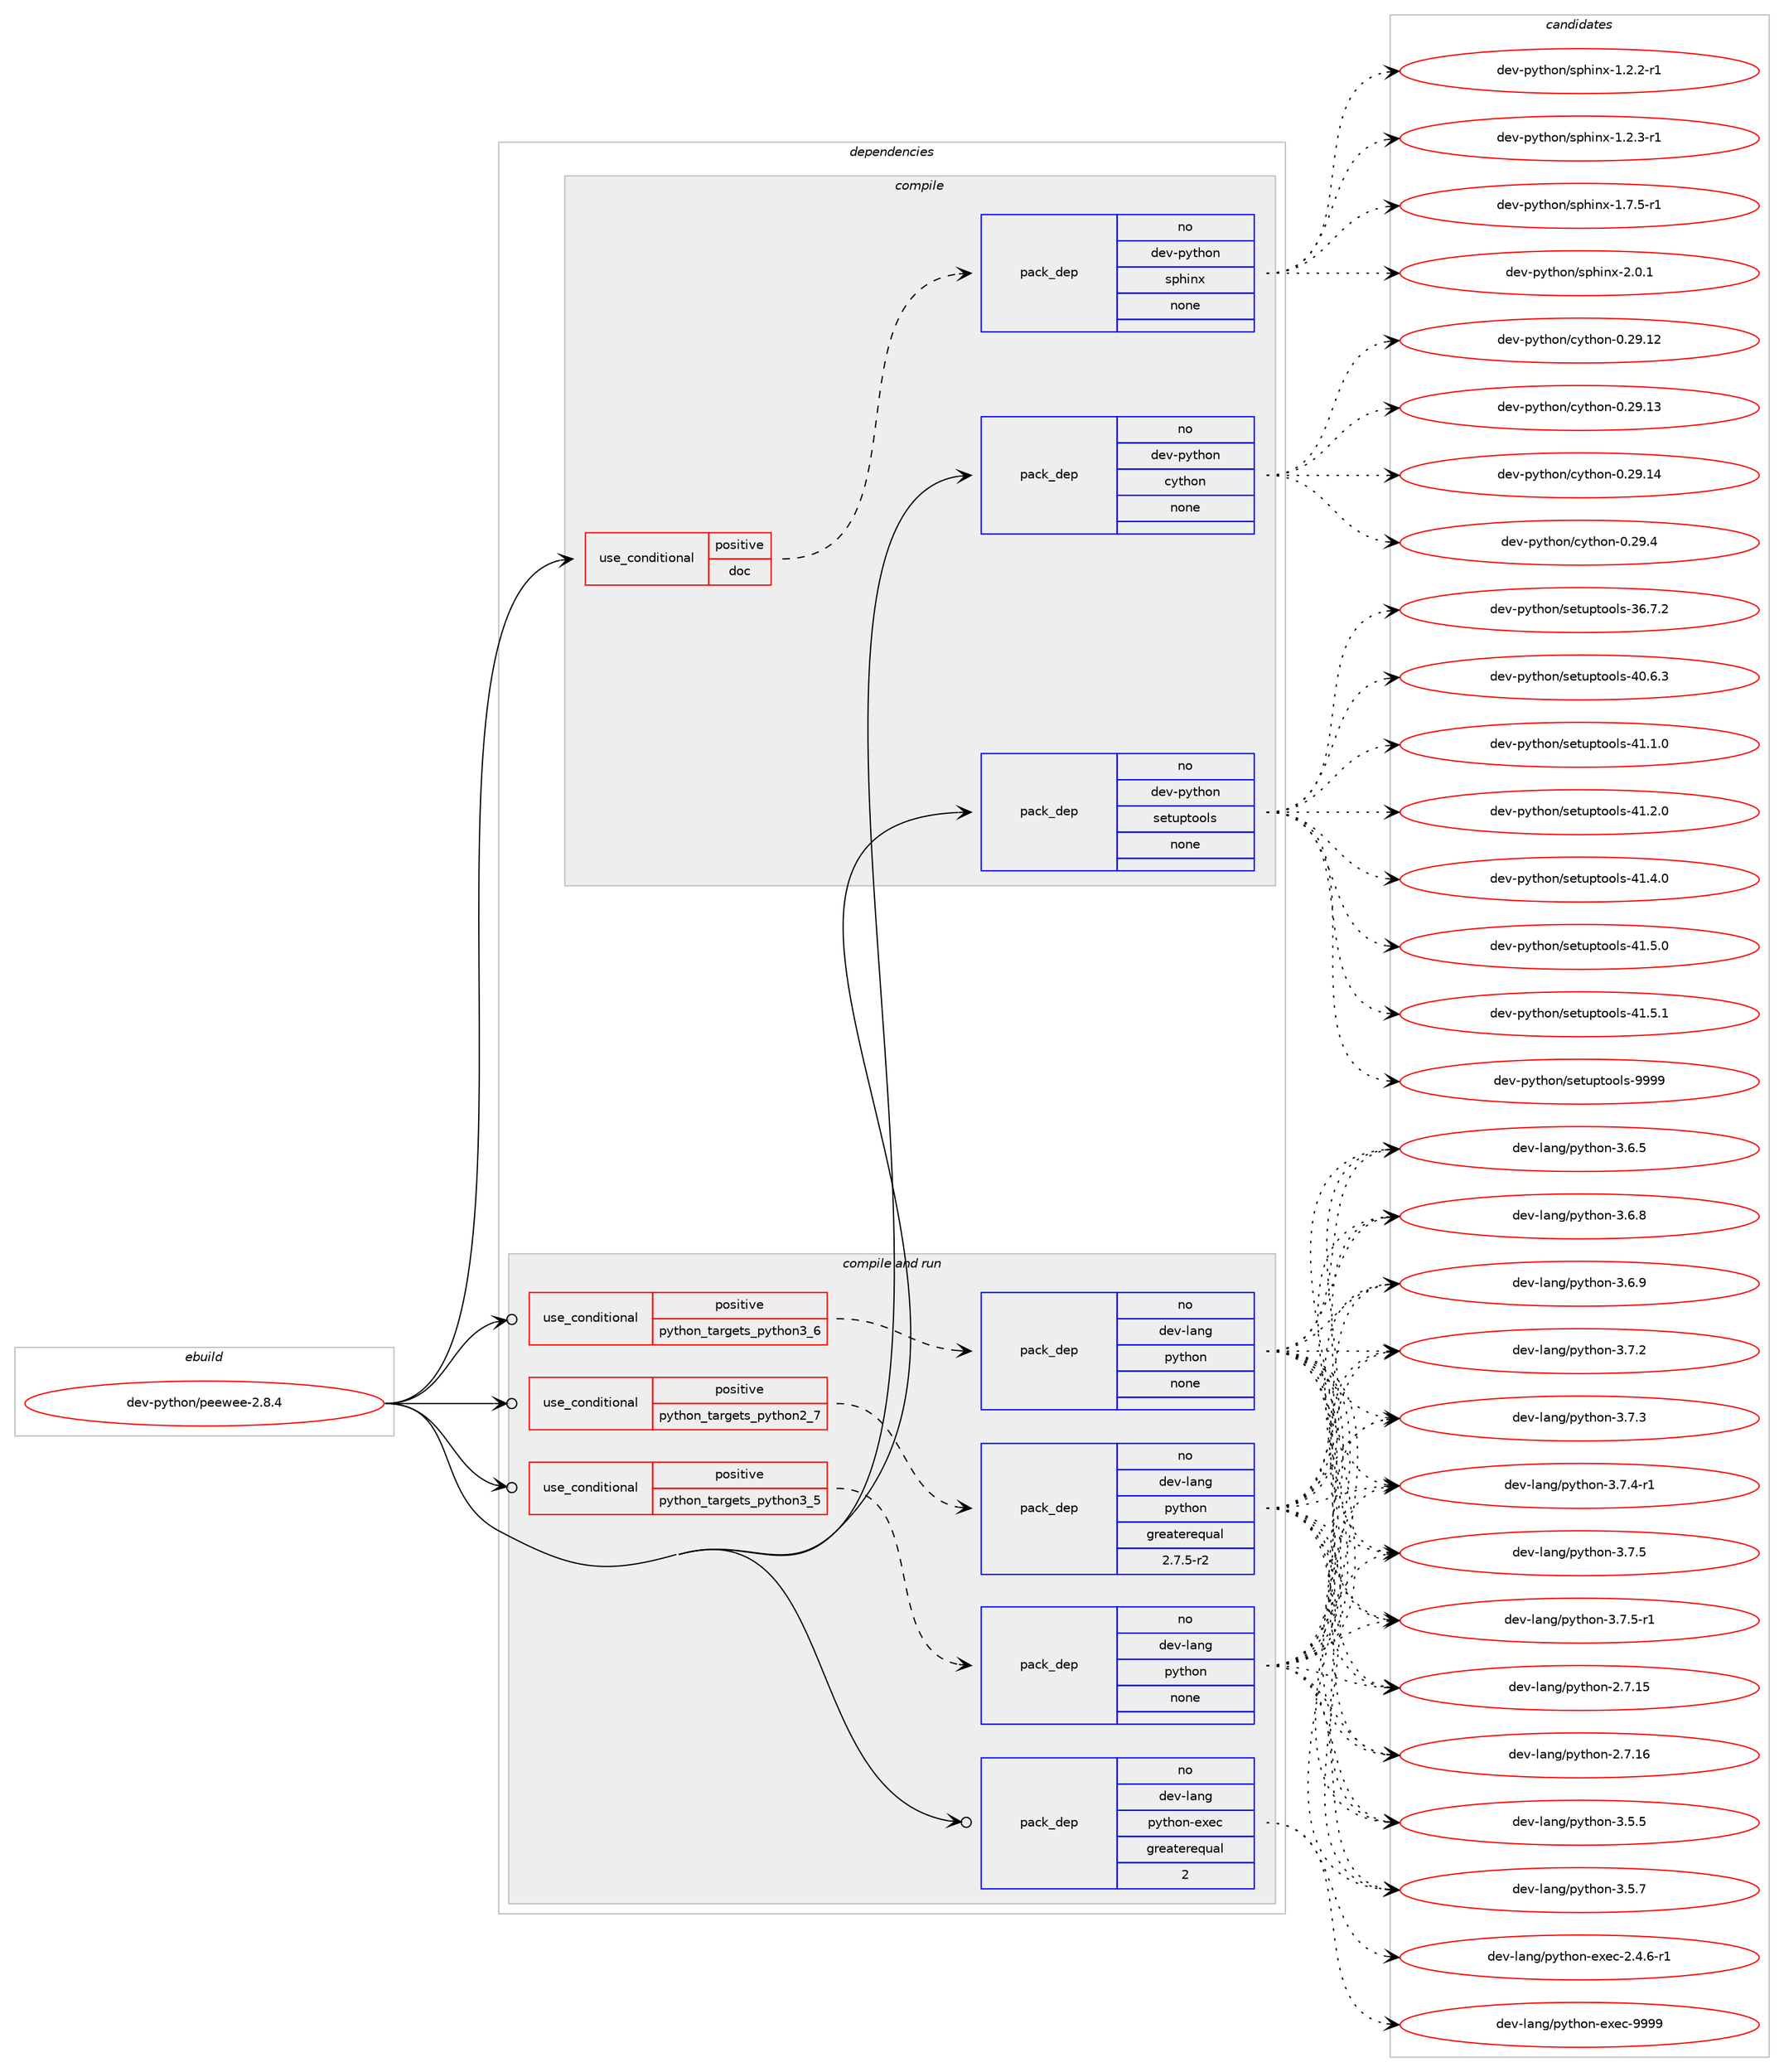 digraph prolog {

# *************
# Graph options
# *************

newrank=true;
concentrate=true;
compound=true;
graph [rankdir=LR,fontname=Helvetica,fontsize=10,ranksep=1.5];#, ranksep=2.5, nodesep=0.2];
edge  [arrowhead=vee];
node  [fontname=Helvetica,fontsize=10];

# **********
# The ebuild
# **********

subgraph cluster_leftcol {
color=gray;
rank=same;
label=<<i>ebuild</i>>;
id [label="dev-python/peewee-2.8.4", color=red, width=4, href="../dev-python/peewee-2.8.4.svg"];
}

# ****************
# The dependencies
# ****************

subgraph cluster_midcol {
color=gray;
label=<<i>dependencies</i>>;
subgraph cluster_compile {
fillcolor="#eeeeee";
style=filled;
label=<<i>compile</i>>;
subgraph cond144344 {
dependency621543 [label=<<TABLE BORDER="0" CELLBORDER="1" CELLSPACING="0" CELLPADDING="4"><TR><TD ROWSPAN="3" CELLPADDING="10">use_conditional</TD></TR><TR><TD>positive</TD></TR><TR><TD>doc</TD></TR></TABLE>>, shape=none, color=red];
subgraph pack465359 {
dependency621544 [label=<<TABLE BORDER="0" CELLBORDER="1" CELLSPACING="0" CELLPADDING="4" WIDTH="220"><TR><TD ROWSPAN="6" CELLPADDING="30">pack_dep</TD></TR><TR><TD WIDTH="110">no</TD></TR><TR><TD>dev-python</TD></TR><TR><TD>sphinx</TD></TR><TR><TD>none</TD></TR><TR><TD></TD></TR></TABLE>>, shape=none, color=blue];
}
dependency621543:e -> dependency621544:w [weight=20,style="dashed",arrowhead="vee"];
}
id:e -> dependency621543:w [weight=20,style="solid",arrowhead="vee"];
subgraph pack465360 {
dependency621545 [label=<<TABLE BORDER="0" CELLBORDER="1" CELLSPACING="0" CELLPADDING="4" WIDTH="220"><TR><TD ROWSPAN="6" CELLPADDING="30">pack_dep</TD></TR><TR><TD WIDTH="110">no</TD></TR><TR><TD>dev-python</TD></TR><TR><TD>cython</TD></TR><TR><TD>none</TD></TR><TR><TD></TD></TR></TABLE>>, shape=none, color=blue];
}
id:e -> dependency621545:w [weight=20,style="solid",arrowhead="vee"];
subgraph pack465361 {
dependency621546 [label=<<TABLE BORDER="0" CELLBORDER="1" CELLSPACING="0" CELLPADDING="4" WIDTH="220"><TR><TD ROWSPAN="6" CELLPADDING="30">pack_dep</TD></TR><TR><TD WIDTH="110">no</TD></TR><TR><TD>dev-python</TD></TR><TR><TD>setuptools</TD></TR><TR><TD>none</TD></TR><TR><TD></TD></TR></TABLE>>, shape=none, color=blue];
}
id:e -> dependency621546:w [weight=20,style="solid",arrowhead="vee"];
}
subgraph cluster_compileandrun {
fillcolor="#eeeeee";
style=filled;
label=<<i>compile and run</i>>;
subgraph cond144345 {
dependency621547 [label=<<TABLE BORDER="0" CELLBORDER="1" CELLSPACING="0" CELLPADDING="4"><TR><TD ROWSPAN="3" CELLPADDING="10">use_conditional</TD></TR><TR><TD>positive</TD></TR><TR><TD>python_targets_python2_7</TD></TR></TABLE>>, shape=none, color=red];
subgraph pack465362 {
dependency621548 [label=<<TABLE BORDER="0" CELLBORDER="1" CELLSPACING="0" CELLPADDING="4" WIDTH="220"><TR><TD ROWSPAN="6" CELLPADDING="30">pack_dep</TD></TR><TR><TD WIDTH="110">no</TD></TR><TR><TD>dev-lang</TD></TR><TR><TD>python</TD></TR><TR><TD>greaterequal</TD></TR><TR><TD>2.7.5-r2</TD></TR></TABLE>>, shape=none, color=blue];
}
dependency621547:e -> dependency621548:w [weight=20,style="dashed",arrowhead="vee"];
}
id:e -> dependency621547:w [weight=20,style="solid",arrowhead="odotvee"];
subgraph cond144346 {
dependency621549 [label=<<TABLE BORDER="0" CELLBORDER="1" CELLSPACING="0" CELLPADDING="4"><TR><TD ROWSPAN="3" CELLPADDING="10">use_conditional</TD></TR><TR><TD>positive</TD></TR><TR><TD>python_targets_python3_5</TD></TR></TABLE>>, shape=none, color=red];
subgraph pack465363 {
dependency621550 [label=<<TABLE BORDER="0" CELLBORDER="1" CELLSPACING="0" CELLPADDING="4" WIDTH="220"><TR><TD ROWSPAN="6" CELLPADDING="30">pack_dep</TD></TR><TR><TD WIDTH="110">no</TD></TR><TR><TD>dev-lang</TD></TR><TR><TD>python</TD></TR><TR><TD>none</TD></TR><TR><TD></TD></TR></TABLE>>, shape=none, color=blue];
}
dependency621549:e -> dependency621550:w [weight=20,style="dashed",arrowhead="vee"];
}
id:e -> dependency621549:w [weight=20,style="solid",arrowhead="odotvee"];
subgraph cond144347 {
dependency621551 [label=<<TABLE BORDER="0" CELLBORDER="1" CELLSPACING="0" CELLPADDING="4"><TR><TD ROWSPAN="3" CELLPADDING="10">use_conditional</TD></TR><TR><TD>positive</TD></TR><TR><TD>python_targets_python3_6</TD></TR></TABLE>>, shape=none, color=red];
subgraph pack465364 {
dependency621552 [label=<<TABLE BORDER="0" CELLBORDER="1" CELLSPACING="0" CELLPADDING="4" WIDTH="220"><TR><TD ROWSPAN="6" CELLPADDING="30">pack_dep</TD></TR><TR><TD WIDTH="110">no</TD></TR><TR><TD>dev-lang</TD></TR><TR><TD>python</TD></TR><TR><TD>none</TD></TR><TR><TD></TD></TR></TABLE>>, shape=none, color=blue];
}
dependency621551:e -> dependency621552:w [weight=20,style="dashed",arrowhead="vee"];
}
id:e -> dependency621551:w [weight=20,style="solid",arrowhead="odotvee"];
subgraph pack465365 {
dependency621553 [label=<<TABLE BORDER="0" CELLBORDER="1" CELLSPACING="0" CELLPADDING="4" WIDTH="220"><TR><TD ROWSPAN="6" CELLPADDING="30">pack_dep</TD></TR><TR><TD WIDTH="110">no</TD></TR><TR><TD>dev-lang</TD></TR><TR><TD>python-exec</TD></TR><TR><TD>greaterequal</TD></TR><TR><TD>2</TD></TR></TABLE>>, shape=none, color=blue];
}
id:e -> dependency621553:w [weight=20,style="solid",arrowhead="odotvee"];
}
subgraph cluster_run {
fillcolor="#eeeeee";
style=filled;
label=<<i>run</i>>;
}
}

# **************
# The candidates
# **************

subgraph cluster_choices {
rank=same;
color=gray;
label=<<i>candidates</i>>;

subgraph choice465359 {
color=black;
nodesep=1;
choice10010111845112121116104111110471151121041051101204549465046504511449 [label="dev-python/sphinx-1.2.2-r1", color=red, width=4,href="../dev-python/sphinx-1.2.2-r1.svg"];
choice10010111845112121116104111110471151121041051101204549465046514511449 [label="dev-python/sphinx-1.2.3-r1", color=red, width=4,href="../dev-python/sphinx-1.2.3-r1.svg"];
choice10010111845112121116104111110471151121041051101204549465546534511449 [label="dev-python/sphinx-1.7.5-r1", color=red, width=4,href="../dev-python/sphinx-1.7.5-r1.svg"];
choice1001011184511212111610411111047115112104105110120455046484649 [label="dev-python/sphinx-2.0.1", color=red, width=4,href="../dev-python/sphinx-2.0.1.svg"];
dependency621544:e -> choice10010111845112121116104111110471151121041051101204549465046504511449:w [style=dotted,weight="100"];
dependency621544:e -> choice10010111845112121116104111110471151121041051101204549465046514511449:w [style=dotted,weight="100"];
dependency621544:e -> choice10010111845112121116104111110471151121041051101204549465546534511449:w [style=dotted,weight="100"];
dependency621544:e -> choice1001011184511212111610411111047115112104105110120455046484649:w [style=dotted,weight="100"];
}
subgraph choice465360 {
color=black;
nodesep=1;
choice1001011184511212111610411111047991211161041111104548465057464950 [label="dev-python/cython-0.29.12", color=red, width=4,href="../dev-python/cython-0.29.12.svg"];
choice1001011184511212111610411111047991211161041111104548465057464951 [label="dev-python/cython-0.29.13", color=red, width=4,href="../dev-python/cython-0.29.13.svg"];
choice1001011184511212111610411111047991211161041111104548465057464952 [label="dev-python/cython-0.29.14", color=red, width=4,href="../dev-python/cython-0.29.14.svg"];
choice10010111845112121116104111110479912111610411111045484650574652 [label="dev-python/cython-0.29.4", color=red, width=4,href="../dev-python/cython-0.29.4.svg"];
dependency621545:e -> choice1001011184511212111610411111047991211161041111104548465057464950:w [style=dotted,weight="100"];
dependency621545:e -> choice1001011184511212111610411111047991211161041111104548465057464951:w [style=dotted,weight="100"];
dependency621545:e -> choice1001011184511212111610411111047991211161041111104548465057464952:w [style=dotted,weight="100"];
dependency621545:e -> choice10010111845112121116104111110479912111610411111045484650574652:w [style=dotted,weight="100"];
}
subgraph choice465361 {
color=black;
nodesep=1;
choice100101118451121211161041111104711510111611711211611111110811545515446554650 [label="dev-python/setuptools-36.7.2", color=red, width=4,href="../dev-python/setuptools-36.7.2.svg"];
choice100101118451121211161041111104711510111611711211611111110811545524846544651 [label="dev-python/setuptools-40.6.3", color=red, width=4,href="../dev-python/setuptools-40.6.3.svg"];
choice100101118451121211161041111104711510111611711211611111110811545524946494648 [label="dev-python/setuptools-41.1.0", color=red, width=4,href="../dev-python/setuptools-41.1.0.svg"];
choice100101118451121211161041111104711510111611711211611111110811545524946504648 [label="dev-python/setuptools-41.2.0", color=red, width=4,href="../dev-python/setuptools-41.2.0.svg"];
choice100101118451121211161041111104711510111611711211611111110811545524946524648 [label="dev-python/setuptools-41.4.0", color=red, width=4,href="../dev-python/setuptools-41.4.0.svg"];
choice100101118451121211161041111104711510111611711211611111110811545524946534648 [label="dev-python/setuptools-41.5.0", color=red, width=4,href="../dev-python/setuptools-41.5.0.svg"];
choice100101118451121211161041111104711510111611711211611111110811545524946534649 [label="dev-python/setuptools-41.5.1", color=red, width=4,href="../dev-python/setuptools-41.5.1.svg"];
choice10010111845112121116104111110471151011161171121161111111081154557575757 [label="dev-python/setuptools-9999", color=red, width=4,href="../dev-python/setuptools-9999.svg"];
dependency621546:e -> choice100101118451121211161041111104711510111611711211611111110811545515446554650:w [style=dotted,weight="100"];
dependency621546:e -> choice100101118451121211161041111104711510111611711211611111110811545524846544651:w [style=dotted,weight="100"];
dependency621546:e -> choice100101118451121211161041111104711510111611711211611111110811545524946494648:w [style=dotted,weight="100"];
dependency621546:e -> choice100101118451121211161041111104711510111611711211611111110811545524946504648:w [style=dotted,weight="100"];
dependency621546:e -> choice100101118451121211161041111104711510111611711211611111110811545524946524648:w [style=dotted,weight="100"];
dependency621546:e -> choice100101118451121211161041111104711510111611711211611111110811545524946534648:w [style=dotted,weight="100"];
dependency621546:e -> choice100101118451121211161041111104711510111611711211611111110811545524946534649:w [style=dotted,weight="100"];
dependency621546:e -> choice10010111845112121116104111110471151011161171121161111111081154557575757:w [style=dotted,weight="100"];
}
subgraph choice465362 {
color=black;
nodesep=1;
choice10010111845108971101034711212111610411111045504655464953 [label="dev-lang/python-2.7.15", color=red, width=4,href="../dev-lang/python-2.7.15.svg"];
choice10010111845108971101034711212111610411111045504655464954 [label="dev-lang/python-2.7.16", color=red, width=4,href="../dev-lang/python-2.7.16.svg"];
choice100101118451089711010347112121116104111110455146534653 [label="dev-lang/python-3.5.5", color=red, width=4,href="../dev-lang/python-3.5.5.svg"];
choice100101118451089711010347112121116104111110455146534655 [label="dev-lang/python-3.5.7", color=red, width=4,href="../dev-lang/python-3.5.7.svg"];
choice100101118451089711010347112121116104111110455146544653 [label="dev-lang/python-3.6.5", color=red, width=4,href="../dev-lang/python-3.6.5.svg"];
choice100101118451089711010347112121116104111110455146544656 [label="dev-lang/python-3.6.8", color=red, width=4,href="../dev-lang/python-3.6.8.svg"];
choice100101118451089711010347112121116104111110455146544657 [label="dev-lang/python-3.6.9", color=red, width=4,href="../dev-lang/python-3.6.9.svg"];
choice100101118451089711010347112121116104111110455146554650 [label="dev-lang/python-3.7.2", color=red, width=4,href="../dev-lang/python-3.7.2.svg"];
choice100101118451089711010347112121116104111110455146554651 [label="dev-lang/python-3.7.3", color=red, width=4,href="../dev-lang/python-3.7.3.svg"];
choice1001011184510897110103471121211161041111104551465546524511449 [label="dev-lang/python-3.7.4-r1", color=red, width=4,href="../dev-lang/python-3.7.4-r1.svg"];
choice100101118451089711010347112121116104111110455146554653 [label="dev-lang/python-3.7.5", color=red, width=4,href="../dev-lang/python-3.7.5.svg"];
choice1001011184510897110103471121211161041111104551465546534511449 [label="dev-lang/python-3.7.5-r1", color=red, width=4,href="../dev-lang/python-3.7.5-r1.svg"];
dependency621548:e -> choice10010111845108971101034711212111610411111045504655464953:w [style=dotted,weight="100"];
dependency621548:e -> choice10010111845108971101034711212111610411111045504655464954:w [style=dotted,weight="100"];
dependency621548:e -> choice100101118451089711010347112121116104111110455146534653:w [style=dotted,weight="100"];
dependency621548:e -> choice100101118451089711010347112121116104111110455146534655:w [style=dotted,weight="100"];
dependency621548:e -> choice100101118451089711010347112121116104111110455146544653:w [style=dotted,weight="100"];
dependency621548:e -> choice100101118451089711010347112121116104111110455146544656:w [style=dotted,weight="100"];
dependency621548:e -> choice100101118451089711010347112121116104111110455146544657:w [style=dotted,weight="100"];
dependency621548:e -> choice100101118451089711010347112121116104111110455146554650:w [style=dotted,weight="100"];
dependency621548:e -> choice100101118451089711010347112121116104111110455146554651:w [style=dotted,weight="100"];
dependency621548:e -> choice1001011184510897110103471121211161041111104551465546524511449:w [style=dotted,weight="100"];
dependency621548:e -> choice100101118451089711010347112121116104111110455146554653:w [style=dotted,weight="100"];
dependency621548:e -> choice1001011184510897110103471121211161041111104551465546534511449:w [style=dotted,weight="100"];
}
subgraph choice465363 {
color=black;
nodesep=1;
choice10010111845108971101034711212111610411111045504655464953 [label="dev-lang/python-2.7.15", color=red, width=4,href="../dev-lang/python-2.7.15.svg"];
choice10010111845108971101034711212111610411111045504655464954 [label="dev-lang/python-2.7.16", color=red, width=4,href="../dev-lang/python-2.7.16.svg"];
choice100101118451089711010347112121116104111110455146534653 [label="dev-lang/python-3.5.5", color=red, width=4,href="../dev-lang/python-3.5.5.svg"];
choice100101118451089711010347112121116104111110455146534655 [label="dev-lang/python-3.5.7", color=red, width=4,href="../dev-lang/python-3.5.7.svg"];
choice100101118451089711010347112121116104111110455146544653 [label="dev-lang/python-3.6.5", color=red, width=4,href="../dev-lang/python-3.6.5.svg"];
choice100101118451089711010347112121116104111110455146544656 [label="dev-lang/python-3.6.8", color=red, width=4,href="../dev-lang/python-3.6.8.svg"];
choice100101118451089711010347112121116104111110455146544657 [label="dev-lang/python-3.6.9", color=red, width=4,href="../dev-lang/python-3.6.9.svg"];
choice100101118451089711010347112121116104111110455146554650 [label="dev-lang/python-3.7.2", color=red, width=4,href="../dev-lang/python-3.7.2.svg"];
choice100101118451089711010347112121116104111110455146554651 [label="dev-lang/python-3.7.3", color=red, width=4,href="../dev-lang/python-3.7.3.svg"];
choice1001011184510897110103471121211161041111104551465546524511449 [label="dev-lang/python-3.7.4-r1", color=red, width=4,href="../dev-lang/python-3.7.4-r1.svg"];
choice100101118451089711010347112121116104111110455146554653 [label="dev-lang/python-3.7.5", color=red, width=4,href="../dev-lang/python-3.7.5.svg"];
choice1001011184510897110103471121211161041111104551465546534511449 [label="dev-lang/python-3.7.5-r1", color=red, width=4,href="../dev-lang/python-3.7.5-r1.svg"];
dependency621550:e -> choice10010111845108971101034711212111610411111045504655464953:w [style=dotted,weight="100"];
dependency621550:e -> choice10010111845108971101034711212111610411111045504655464954:w [style=dotted,weight="100"];
dependency621550:e -> choice100101118451089711010347112121116104111110455146534653:w [style=dotted,weight="100"];
dependency621550:e -> choice100101118451089711010347112121116104111110455146534655:w [style=dotted,weight="100"];
dependency621550:e -> choice100101118451089711010347112121116104111110455146544653:w [style=dotted,weight="100"];
dependency621550:e -> choice100101118451089711010347112121116104111110455146544656:w [style=dotted,weight="100"];
dependency621550:e -> choice100101118451089711010347112121116104111110455146544657:w [style=dotted,weight="100"];
dependency621550:e -> choice100101118451089711010347112121116104111110455146554650:w [style=dotted,weight="100"];
dependency621550:e -> choice100101118451089711010347112121116104111110455146554651:w [style=dotted,weight="100"];
dependency621550:e -> choice1001011184510897110103471121211161041111104551465546524511449:w [style=dotted,weight="100"];
dependency621550:e -> choice100101118451089711010347112121116104111110455146554653:w [style=dotted,weight="100"];
dependency621550:e -> choice1001011184510897110103471121211161041111104551465546534511449:w [style=dotted,weight="100"];
}
subgraph choice465364 {
color=black;
nodesep=1;
choice10010111845108971101034711212111610411111045504655464953 [label="dev-lang/python-2.7.15", color=red, width=4,href="../dev-lang/python-2.7.15.svg"];
choice10010111845108971101034711212111610411111045504655464954 [label="dev-lang/python-2.7.16", color=red, width=4,href="../dev-lang/python-2.7.16.svg"];
choice100101118451089711010347112121116104111110455146534653 [label="dev-lang/python-3.5.5", color=red, width=4,href="../dev-lang/python-3.5.5.svg"];
choice100101118451089711010347112121116104111110455146534655 [label="dev-lang/python-3.5.7", color=red, width=4,href="../dev-lang/python-3.5.7.svg"];
choice100101118451089711010347112121116104111110455146544653 [label="dev-lang/python-3.6.5", color=red, width=4,href="../dev-lang/python-3.6.5.svg"];
choice100101118451089711010347112121116104111110455146544656 [label="dev-lang/python-3.6.8", color=red, width=4,href="../dev-lang/python-3.6.8.svg"];
choice100101118451089711010347112121116104111110455146544657 [label="dev-lang/python-3.6.9", color=red, width=4,href="../dev-lang/python-3.6.9.svg"];
choice100101118451089711010347112121116104111110455146554650 [label="dev-lang/python-3.7.2", color=red, width=4,href="../dev-lang/python-3.7.2.svg"];
choice100101118451089711010347112121116104111110455146554651 [label="dev-lang/python-3.7.3", color=red, width=4,href="../dev-lang/python-3.7.3.svg"];
choice1001011184510897110103471121211161041111104551465546524511449 [label="dev-lang/python-3.7.4-r1", color=red, width=4,href="../dev-lang/python-3.7.4-r1.svg"];
choice100101118451089711010347112121116104111110455146554653 [label="dev-lang/python-3.7.5", color=red, width=4,href="../dev-lang/python-3.7.5.svg"];
choice1001011184510897110103471121211161041111104551465546534511449 [label="dev-lang/python-3.7.5-r1", color=red, width=4,href="../dev-lang/python-3.7.5-r1.svg"];
dependency621552:e -> choice10010111845108971101034711212111610411111045504655464953:w [style=dotted,weight="100"];
dependency621552:e -> choice10010111845108971101034711212111610411111045504655464954:w [style=dotted,weight="100"];
dependency621552:e -> choice100101118451089711010347112121116104111110455146534653:w [style=dotted,weight="100"];
dependency621552:e -> choice100101118451089711010347112121116104111110455146534655:w [style=dotted,weight="100"];
dependency621552:e -> choice100101118451089711010347112121116104111110455146544653:w [style=dotted,weight="100"];
dependency621552:e -> choice100101118451089711010347112121116104111110455146544656:w [style=dotted,weight="100"];
dependency621552:e -> choice100101118451089711010347112121116104111110455146544657:w [style=dotted,weight="100"];
dependency621552:e -> choice100101118451089711010347112121116104111110455146554650:w [style=dotted,weight="100"];
dependency621552:e -> choice100101118451089711010347112121116104111110455146554651:w [style=dotted,weight="100"];
dependency621552:e -> choice1001011184510897110103471121211161041111104551465546524511449:w [style=dotted,weight="100"];
dependency621552:e -> choice100101118451089711010347112121116104111110455146554653:w [style=dotted,weight="100"];
dependency621552:e -> choice1001011184510897110103471121211161041111104551465546534511449:w [style=dotted,weight="100"];
}
subgraph choice465365 {
color=black;
nodesep=1;
choice10010111845108971101034711212111610411111045101120101994550465246544511449 [label="dev-lang/python-exec-2.4.6-r1", color=red, width=4,href="../dev-lang/python-exec-2.4.6-r1.svg"];
choice10010111845108971101034711212111610411111045101120101994557575757 [label="dev-lang/python-exec-9999", color=red, width=4,href="../dev-lang/python-exec-9999.svg"];
dependency621553:e -> choice10010111845108971101034711212111610411111045101120101994550465246544511449:w [style=dotted,weight="100"];
dependency621553:e -> choice10010111845108971101034711212111610411111045101120101994557575757:w [style=dotted,weight="100"];
}
}

}

